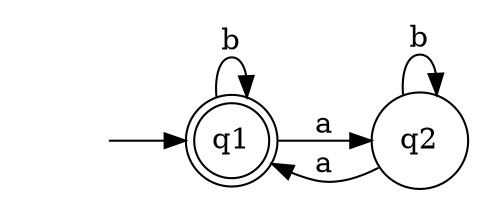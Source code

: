 digraph {
	rankdir=LR;
	margin=0.1;
	size=4;
	node [margin=0.1 shape=circle];
	q1[margin=0 shape=doublecircle];
	" "[color=white width=0];
	" " -> q1;
	q1 -> q2[label="a"];
	q1 -> q1[label="b"];
	q2 -> q2[label="b"];
	q2 -> q1[label="a"];
}